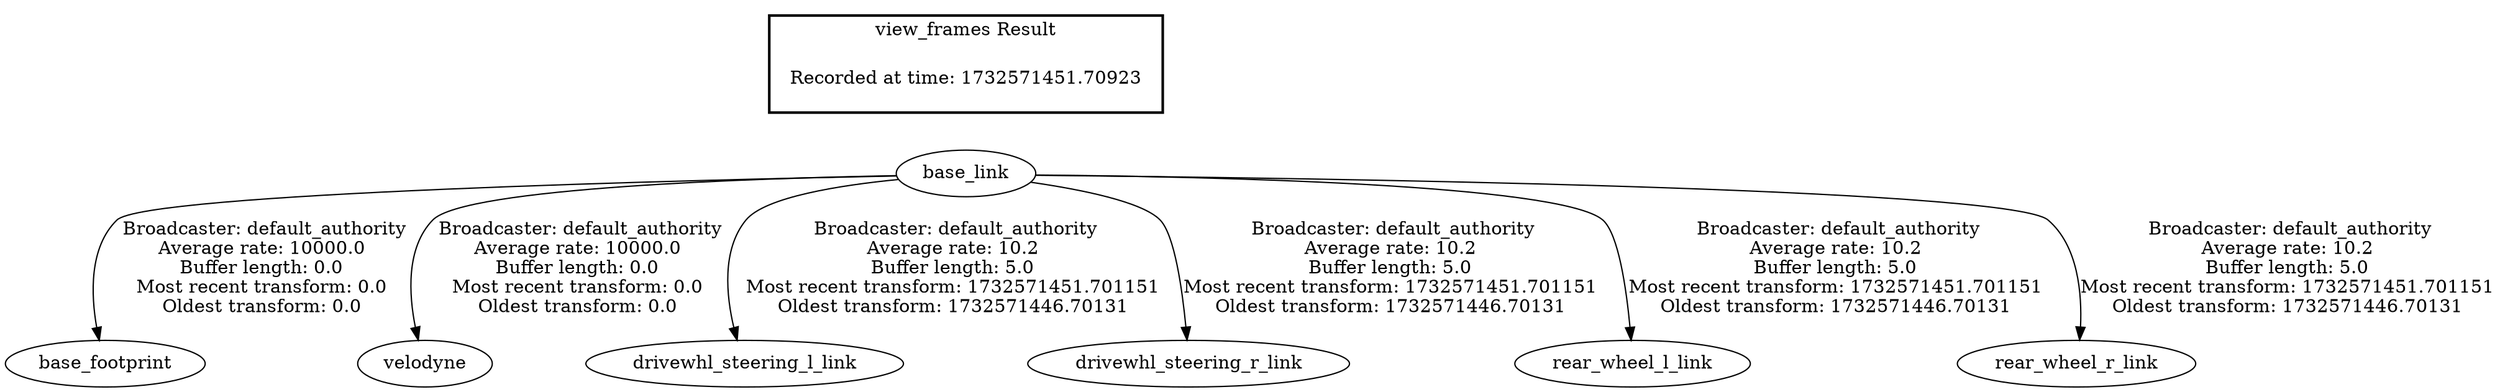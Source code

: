 digraph G {
"base_link" -> "base_footprint"[label=" Broadcaster: default_authority\nAverage rate: 10000.0\nBuffer length: 0.0\nMost recent transform: 0.0\nOldest transform: 0.0\n"];
"base_link" -> "velodyne"[label=" Broadcaster: default_authority\nAverage rate: 10000.0\nBuffer length: 0.0\nMost recent transform: 0.0\nOldest transform: 0.0\n"];
"base_link" -> "drivewhl_steering_l_link"[label=" Broadcaster: default_authority\nAverage rate: 10.2\nBuffer length: 5.0\nMost recent transform: 1732571451.701151\nOldest transform: 1732571446.70131\n"];
"base_link" -> "drivewhl_steering_r_link"[label=" Broadcaster: default_authority\nAverage rate: 10.2\nBuffer length: 5.0\nMost recent transform: 1732571451.701151\nOldest transform: 1732571446.70131\n"];
"base_link" -> "rear_wheel_l_link"[label=" Broadcaster: default_authority\nAverage rate: 10.2\nBuffer length: 5.0\nMost recent transform: 1732571451.701151\nOldest transform: 1732571446.70131\n"];
"base_link" -> "rear_wheel_r_link"[label=" Broadcaster: default_authority\nAverage rate: 10.2\nBuffer length: 5.0\nMost recent transform: 1732571451.701151\nOldest transform: 1732571446.70131\n"];
edge [style=invis];
 subgraph cluster_legend { style=bold; color=black; label ="view_frames Result";
"Recorded at time: 1732571451.70923"[ shape=plaintext ] ;
}->"base_link";
}